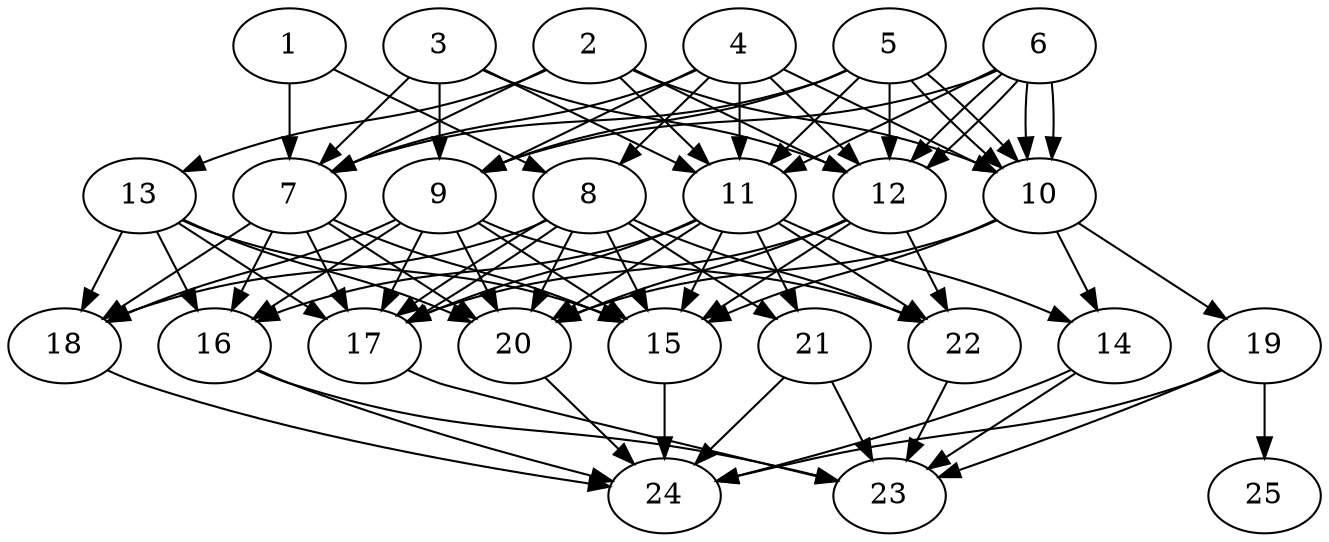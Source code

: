 // DAG automatically generated by daggen at Thu Oct  3 14:00:40 2019
// ./daggen --dot -n 25 --ccr 0.3 --fat 0.7 --regular 0.7 --density 0.9 --mindata 5242880 --maxdata 52428800 
digraph G {
  1 [size="84677973", alpha="0.03", expect_size="25403392"] 
  1 -> 7 [size ="25403392"]
  1 -> 8 [size ="25403392"]
  2 [size="62231893", alpha="0.17", expect_size="18669568"] 
  2 -> 7 [size ="18669568"]
  2 -> 10 [size ="18669568"]
  2 -> 11 [size ="18669568"]
  2 -> 12 [size ="18669568"]
  2 -> 13 [size ="18669568"]
  3 [size="42536960", alpha="0.13", expect_size="12761088"] 
  3 -> 7 [size ="12761088"]
  3 -> 9 [size ="12761088"]
  3 -> 11 [size ="12761088"]
  3 -> 12 [size ="12761088"]
  4 [size="142196053", alpha="0.05", expect_size="42658816"] 
  4 -> 7 [size ="42658816"]
  4 -> 8 [size ="42658816"]
  4 -> 9 [size ="42658816"]
  4 -> 10 [size ="42658816"]
  4 -> 11 [size ="42658816"]
  4 -> 12 [size ="42658816"]
  5 [size="42226347", alpha="0.11", expect_size="12667904"] 
  5 -> 7 [size ="12667904"]
  5 -> 9 [size ="12667904"]
  5 -> 10 [size ="12667904"]
  5 -> 10 [size ="12667904"]
  5 -> 11 [size ="12667904"]
  5 -> 12 [size ="12667904"]
  6 [size="56077653", alpha="0.05", expect_size="16823296"] 
  6 -> 9 [size ="16823296"]
  6 -> 10 [size ="16823296"]
  6 -> 10 [size ="16823296"]
  6 -> 11 [size ="16823296"]
  6 -> 12 [size ="16823296"]
  6 -> 12 [size ="16823296"]
  7 [size="68416853", alpha="0.11", expect_size="20525056"] 
  7 -> 15 [size ="20525056"]
  7 -> 16 [size ="20525056"]
  7 -> 17 [size ="20525056"]
  7 -> 18 [size ="20525056"]
  7 -> 20 [size ="20525056"]
  8 [size="136878080", alpha="0.15", expect_size="41063424"] 
  8 -> 15 [size ="41063424"]
  8 -> 17 [size ="41063424"]
  8 -> 17 [size ="41063424"]
  8 -> 18 [size ="41063424"]
  8 -> 20 [size ="41063424"]
  8 -> 21 [size ="41063424"]
  8 -> 22 [size ="41063424"]
  9 [size="85575680", alpha="0.04", expect_size="25672704"] 
  9 -> 15 [size ="25672704"]
  9 -> 16 [size ="25672704"]
  9 -> 17 [size ="25672704"]
  9 -> 18 [size ="25672704"]
  9 -> 20 [size ="25672704"]
  9 -> 22 [size ="25672704"]
  10 [size="95211520", alpha="0.16", expect_size="28563456"] 
  10 -> 14 [size ="28563456"]
  10 -> 15 [size ="28563456"]
  10 -> 19 [size ="28563456"]
  10 -> 20 [size ="28563456"]
  11 [size="149155840", alpha="0.15", expect_size="44746752"] 
  11 -> 14 [size ="44746752"]
  11 -> 15 [size ="44746752"]
  11 -> 16 [size ="44746752"]
  11 -> 17 [size ="44746752"]
  11 -> 20 [size ="44746752"]
  11 -> 21 [size ="44746752"]
  11 -> 22 [size ="44746752"]
  12 [size="174735360", alpha="0.11", expect_size="52420608"] 
  12 -> 15 [size ="52420608"]
  12 -> 17 [size ="52420608"]
  12 -> 20 [size ="52420608"]
  12 -> 22 [size ="52420608"]
  13 [size="151524693", alpha="0.11", expect_size="45457408"] 
  13 -> 15 [size ="45457408"]
  13 -> 16 [size ="45457408"]
  13 -> 17 [size ="45457408"]
  13 -> 18 [size ="45457408"]
  13 -> 20 [size ="45457408"]
  14 [size="95081813", alpha="0.20", expect_size="28524544"] 
  14 -> 23 [size ="28524544"]
  14 -> 24 [size ="28524544"]
  15 [size="136983893", alpha="0.06", expect_size="41095168"] 
  15 -> 24 [size ="41095168"]
  16 [size="68055040", alpha="0.14", expect_size="20416512"] 
  16 -> 23 [size ="20416512"]
  16 -> 24 [size ="20416512"]
  17 [size="104758613", alpha="0.03", expect_size="31427584"] 
  17 -> 23 [size ="31427584"]
  18 [size="31488000", alpha="0.06", expect_size="9446400"] 
  18 -> 24 [size ="9446400"]
  19 [size="146169173", alpha="0.10", expect_size="43850752"] 
  19 -> 23 [size ="43850752"]
  19 -> 24 [size ="43850752"]
  19 -> 25 [size ="43850752"]
  20 [size="22514347", alpha="0.00", expect_size="6754304"] 
  20 -> 24 [size ="6754304"]
  21 [size="145042773", alpha="0.18", expect_size="43512832"] 
  21 -> 23 [size ="43512832"]
  21 -> 24 [size ="43512832"]
  22 [size="103946240", alpha="0.03", expect_size="31183872"] 
  22 -> 23 [size ="31183872"]
  23 [size="29771093", alpha="0.10", expect_size="8931328"] 
  24 [size="114817707", alpha="0.13", expect_size="34445312"] 
  25 [size="112315733", alpha="0.19", expect_size="33694720"] 
}
